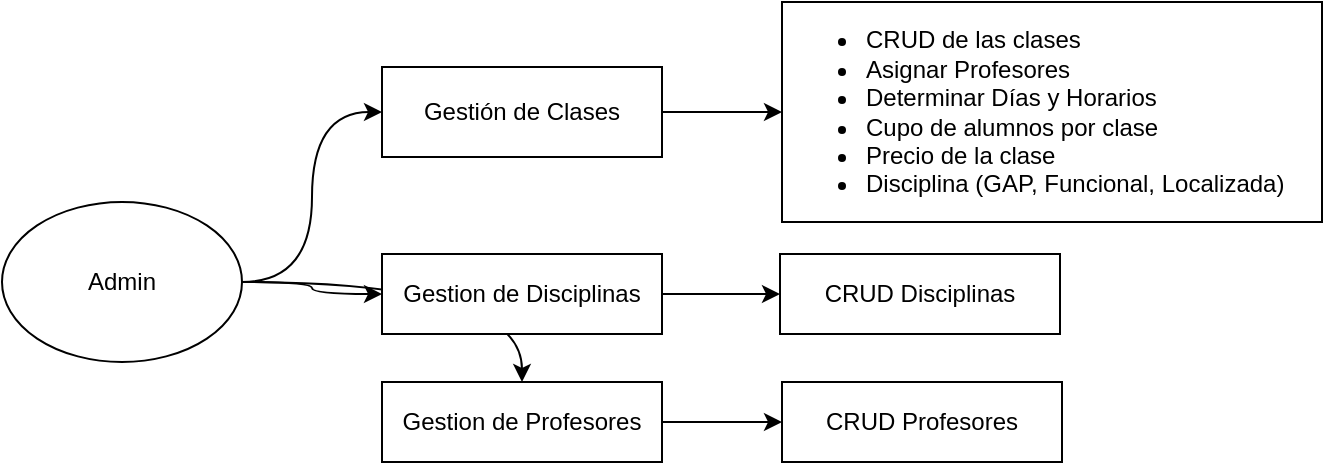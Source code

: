 <mxfile version="20.1.1" type="github"><diagram id="i6dDsYbBIXjPh8suPrJ-" name="Page-1"><mxGraphModel dx="1038" dy="529" grid="1" gridSize="10" guides="1" tooltips="1" connect="1" arrows="1" fold="1" page="1" pageScale="1" pageWidth="827" pageHeight="1169" math="0" shadow="0"><root><mxCell id="0"/><mxCell id="1" parent="0"/><mxCell id="hlVVJkbPb0i9c_7va6b2-3" value="" style="edgeStyle=orthogonalEdgeStyle;rounded=0;orthogonalLoop=1;jettySize=auto;html=1;curved=1;entryX=0;entryY=0.5;entryDx=0;entryDy=0;exitX=1;exitY=0.5;exitDx=0;exitDy=0;" edge="1" parent="1" source="hlVVJkbPb0i9c_7va6b2-1" target="hlVVJkbPb0i9c_7va6b2-2"><mxGeometry relative="1" as="geometry"><mxPoint x="190" y="200" as="sourcePoint"/></mxGeometry></mxCell><mxCell id="hlVVJkbPb0i9c_7va6b2-5" value="" style="edgeStyle=orthogonalEdgeStyle;rounded=0;orthogonalLoop=1;jettySize=auto;html=1;curved=1;exitX=1;exitY=0.5;exitDx=0;exitDy=0;" edge="1" parent="1" source="hlVVJkbPb0i9c_7va6b2-1" target="hlVVJkbPb0i9c_7va6b2-4"><mxGeometry relative="1" as="geometry"><mxPoint x="190" y="200" as="sourcePoint"/></mxGeometry></mxCell><mxCell id="hlVVJkbPb0i9c_7va6b2-10" value="" style="edgeStyle=orthogonalEdgeStyle;curved=1;rounded=0;orthogonalLoop=1;jettySize=auto;html=1;entryX=0;entryY=0.5;entryDx=0;entryDy=0;exitX=1;exitY=0.5;exitDx=0;exitDy=0;" edge="1" parent="1" source="hlVVJkbPb0i9c_7va6b2-1" target="hlVVJkbPb0i9c_7va6b2-9"><mxGeometry relative="1" as="geometry"><mxPoint x="190" y="200" as="sourcePoint"/></mxGeometry></mxCell><mxCell id="hlVVJkbPb0i9c_7va6b2-1" value="Admin" style="ellipse;whiteSpace=wrap;html=1;" vertex="1" parent="1"><mxGeometry x="60" y="130" width="120" height="80" as="geometry"/></mxCell><mxCell id="hlVVJkbPb0i9c_7va6b2-7" value="" style="edgeStyle=orthogonalEdgeStyle;curved=1;rounded=0;orthogonalLoop=1;jettySize=auto;html=1;" edge="1" parent="1" source="hlVVJkbPb0i9c_7va6b2-2" target="hlVVJkbPb0i9c_7va6b2-6"><mxGeometry relative="1" as="geometry"/></mxCell><mxCell id="hlVVJkbPb0i9c_7va6b2-2" value="Gestión de Clases" style="whiteSpace=wrap;html=1;" vertex="1" parent="1"><mxGeometry x="250" y="62.5" width="140" height="45" as="geometry"/></mxCell><mxCell id="hlVVJkbPb0i9c_7va6b2-14" value="" style="edgeStyle=orthogonalEdgeStyle;curved=1;rounded=0;orthogonalLoop=1;jettySize=auto;html=1;" edge="1" parent="1" source="hlVVJkbPb0i9c_7va6b2-4" target="hlVVJkbPb0i9c_7va6b2-13"><mxGeometry relative="1" as="geometry"/></mxCell><mxCell id="hlVVJkbPb0i9c_7va6b2-4" value="Gestion de Profesores" style="whiteSpace=wrap;html=1;" vertex="1" parent="1"><mxGeometry x="250" y="220" width="140" height="40" as="geometry"/></mxCell><mxCell id="hlVVJkbPb0i9c_7va6b2-6" value="&lt;ul&gt;&lt;li&gt;CRUD de las clases&lt;/li&gt;&lt;li&gt;Asignar Profesores&lt;/li&gt;&lt;li&gt;Determinar Días y Horarios&lt;/li&gt;&lt;li&gt;&lt;span style=&quot;background-color: initial;&quot;&gt;Cupo de alumnos por clase&lt;/span&gt;&lt;/li&gt;&lt;li&gt;&lt;span style=&quot;background-color: initial;&quot;&gt;Precio de la clase&lt;/span&gt;&lt;/li&gt;&lt;li&gt;Disciplina (GAP, Funcional, Localizada)&lt;/li&gt;&lt;/ul&gt;" style="whiteSpace=wrap;html=1;align=left;" vertex="1" parent="1"><mxGeometry x="450" y="30" width="270" height="110" as="geometry"/></mxCell><mxCell id="hlVVJkbPb0i9c_7va6b2-12" value="" style="edgeStyle=orthogonalEdgeStyle;curved=1;rounded=0;orthogonalLoop=1;jettySize=auto;html=1;" edge="1" parent="1" source="hlVVJkbPb0i9c_7va6b2-9" target="hlVVJkbPb0i9c_7va6b2-11"><mxGeometry relative="1" as="geometry"/></mxCell><mxCell id="hlVVJkbPb0i9c_7va6b2-9" value="Gestion de Disciplinas" style="whiteSpace=wrap;html=1;" vertex="1" parent="1"><mxGeometry x="250" y="156" width="140" height="40" as="geometry"/></mxCell><mxCell id="hlVVJkbPb0i9c_7va6b2-11" value="CRUD Disciplinas" style="whiteSpace=wrap;html=1;" vertex="1" parent="1"><mxGeometry x="449" y="156" width="140" height="40" as="geometry"/></mxCell><mxCell id="hlVVJkbPb0i9c_7va6b2-13" value="CRUD Profesores" style="whiteSpace=wrap;html=1;" vertex="1" parent="1"><mxGeometry x="450" y="220" width="140" height="40" as="geometry"/></mxCell></root></mxGraphModel></diagram></mxfile>